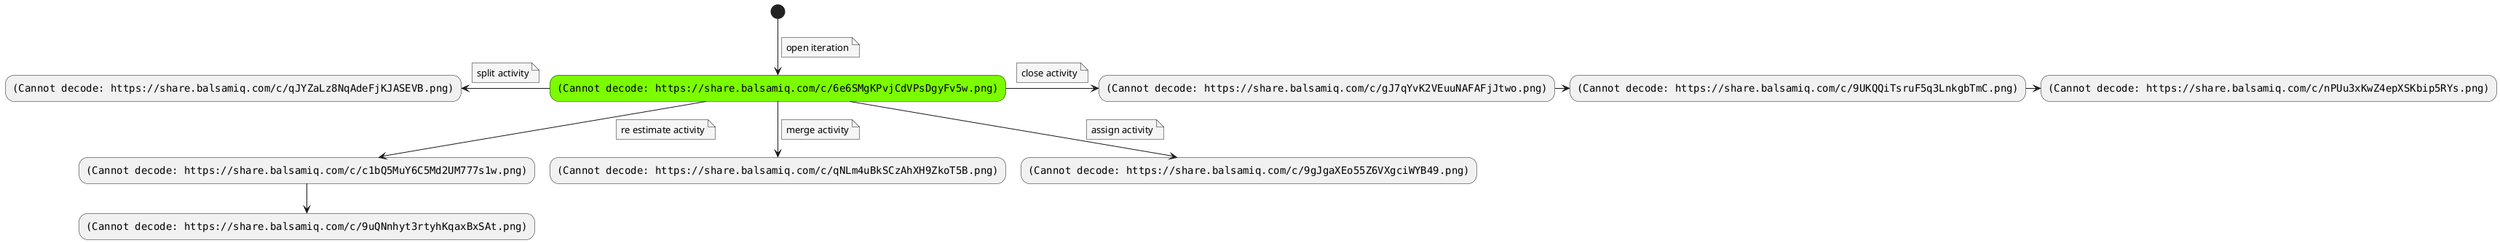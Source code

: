 @startuml

skinparam {
    NoteBackgroundColor #whiteSmoke
    StateBackgroundColor #green
}

(*) -down-> "<img:https://share.balsamiq.com/c/6e6SMgKPvjCdVPsDgyFv5w.png>" as iterationManagement #LawnGreen
note on link
    open iteration
end note

iterationManagement -left-> "<img:https://share.balsamiq.com/c/qJYZaLz8NqAdeFjKJASEVB.png>" as splitActivity
note on link
    split activity
end note

iterationManagement -down-> "<img:https://share.balsamiq.com/c/c1bQ5MuY6C5Md2UM777s1w.png>" as reestimaeteActivity
note on link
    re estimate activity
end note

reestimaeteActivity -down-> "<img:https://share.balsamiq.com/c/9uQNnhyt3rtyhKqaxBxSAt.png>" as reestimaeteActivity2

iterationManagement -down-> "<img:https://share.balsamiq.com/c/qNLm4uBkSCzAhXH9ZkoT5B.png>" as mergeActivity
note on link
    merge activity
end note

iterationManagement -down-> "<img:https://share.balsamiq.com/c/9gJgaXEo55Z6VXgciWYB49.png>" as assignActivity
note on link
    assign activity
end note


iterationManagement -right-> "<img:https://share.balsamiq.com/c/gJ7qYvK2VEuuNAFAFjJtwo.png>" as closeActivity
note on link
    close activity
end note

closeActivity -right-> "<img:https://share.balsamiq.com/c/9UKQQiTsruF5q3LnkgbTmC.png>" as closeActivity2

closeActivity2 -right-> "<img:https://share.balsamiq.com/c/nPUu3xKwZ4epXSKbip5RYs.png>" as closeActivity3

@enduml


